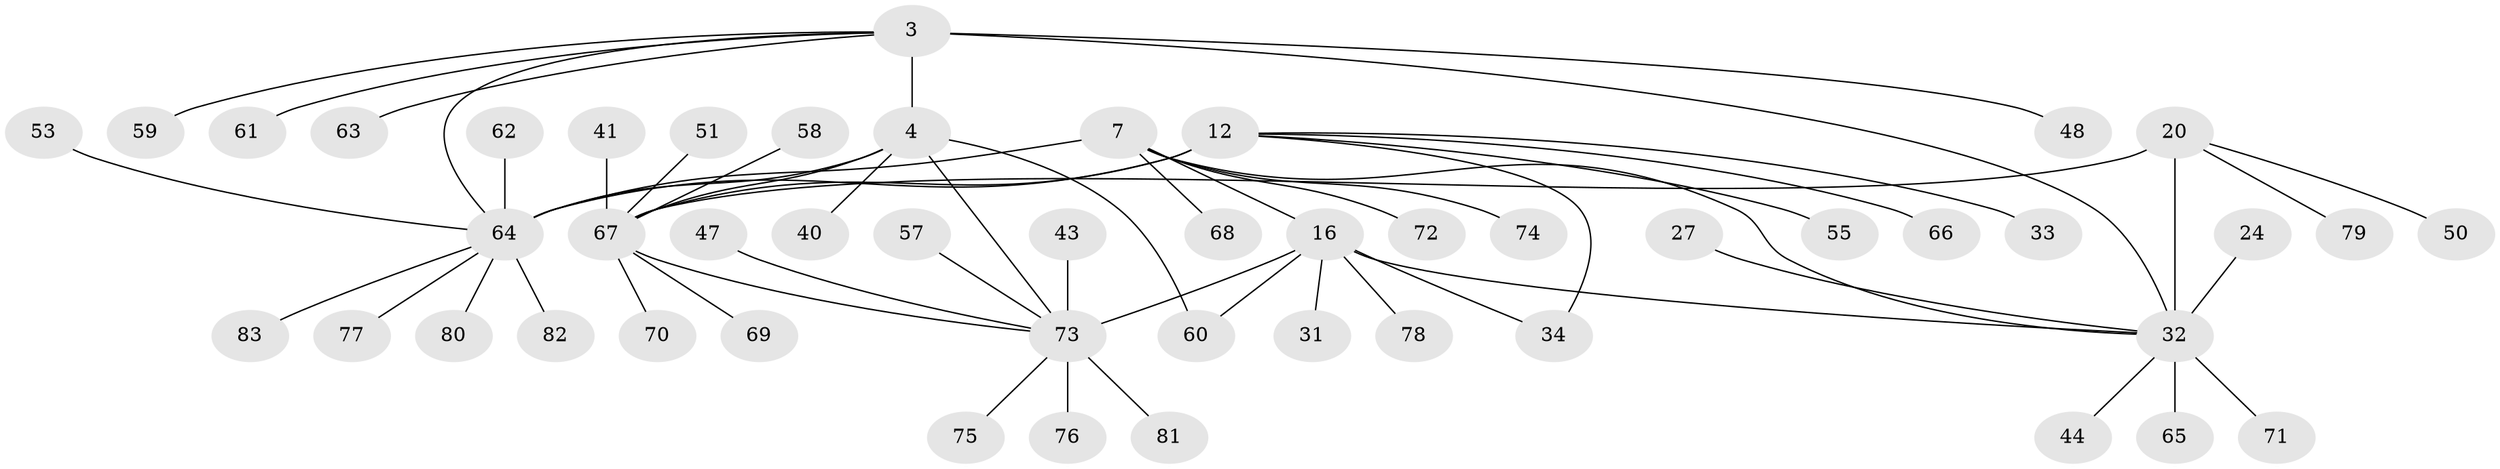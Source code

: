 // original degree distribution, {5: 0.04819277108433735, 6: 0.0963855421686747, 12: 0.012048192771084338, 9: 0.03614457831325301, 11: 0.012048192771084338, 7: 0.012048192771084338, 8: 0.012048192771084338, 4: 0.012048192771084338, 1: 0.6144578313253012, 2: 0.14457831325301204}
// Generated by graph-tools (version 1.1) at 2025/58/03/04/25 21:58:18]
// undirected, 49 vertices, 57 edges
graph export_dot {
graph [start="1"]
  node [color=gray90,style=filled];
  3 [super="+2"];
  4 [super="+1"];
  7 [super="+6"];
  12 [super="+9"];
  16 [super="+14"];
  20 [super="+17"];
  24;
  27;
  31;
  32 [super="+19"];
  33;
  34;
  40;
  41;
  43;
  44;
  47;
  48 [super="+30"];
  50 [super="+36"];
  51 [super="+45"];
  53;
  55;
  57 [super="+46"];
  58;
  59;
  60;
  61;
  62;
  63 [super="+56"];
  64 [super="+8+23+25+26+38+42+49"];
  65;
  66;
  67 [super="+35"];
  68;
  69;
  70;
  71;
  72;
  73 [super="+54+39"];
  74 [super="+29"];
  75;
  76;
  77;
  78;
  79;
  80;
  81;
  82;
  83 [super="+37"];
  3 -- 4 [weight=4];
  3 -- 61;
  3 -- 59;
  3 -- 48;
  3 -- 63;
  3 -- 64;
  3 -- 32;
  4 -- 60;
  4 -- 40;
  4 -- 64;
  4 -- 67;
  4 -- 73;
  7 -- 72;
  7 -- 68;
  7 -- 16;
  7 -- 74;
  7 -- 64 [weight=4];
  7 -- 32;
  12 -- 33;
  12 -- 34;
  12 -- 66;
  12 -- 55;
  12 -- 64;
  12 -- 67 [weight=4];
  16 -- 60;
  16 -- 78;
  16 -- 34;
  16 -- 31;
  16 -- 32;
  16 -- 73 [weight=4];
  20 -- 79;
  20 -- 50;
  20 -- 67;
  20 -- 32 [weight=4];
  24 -- 32;
  27 -- 32;
  32 -- 65;
  32 -- 71;
  32 -- 44;
  41 -- 67;
  43 -- 73;
  47 -- 73;
  51 -- 67;
  53 -- 64;
  57 -- 73;
  58 -- 67;
  62 -- 64;
  64 -- 77;
  64 -- 80;
  64 -- 82;
  64 -- 83;
  67 -- 69;
  67 -- 70;
  67 -- 73;
  73 -- 75;
  73 -- 76;
  73 -- 81;
}
